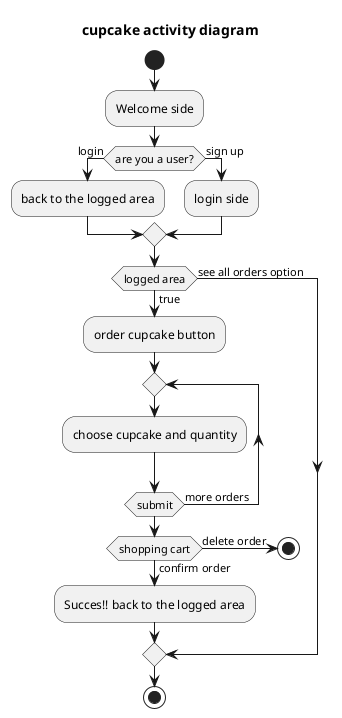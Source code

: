 @startuml
'https://plantuml.com/activity-diagram-beta
title cupcake activity diagram
start
:Welcome side;
if (are you a user?) then (login)
:back to the logged area;
    else (sign up)

:login side;
endif

if (logged area) then (true)

:order cupcake button;
repeat
:choose cupcake and quantity;

repeat while (submit) is (more orders)
if (shopping cart) then (confirm order)
      :Succes!! back to the logged area;
    else (delete order)
    stop
    endif
else (see all orders option)
endif
stop
@enduml
